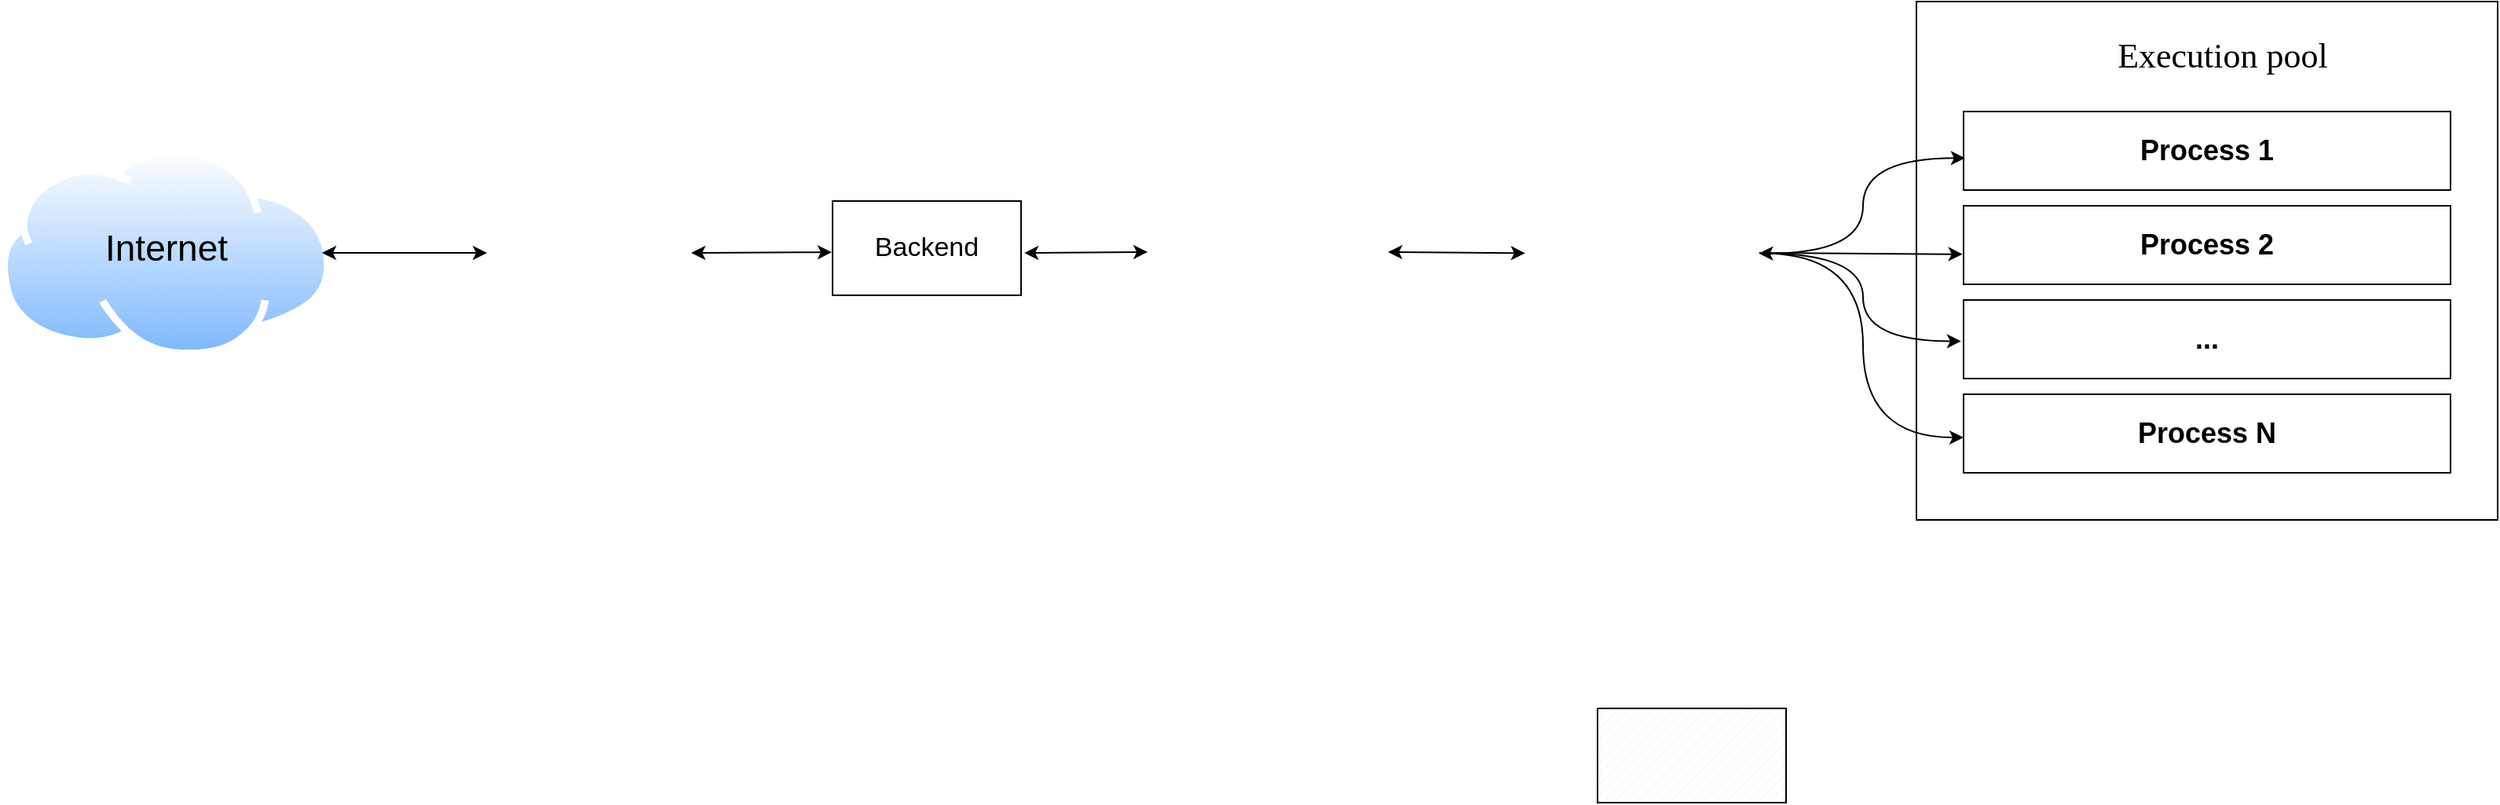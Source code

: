 <mxfile>
    <diagram id="bu0M_oTWuZGlz5GKPTtF" name="Page-1">
        <mxGraphModel dx="1455" dy="766" grid="1" gridSize="10" guides="1" tooltips="1" connect="1" arrows="1" fold="1" page="1" pageScale="1" pageWidth="850" pageHeight="1100" math="0" shadow="0">
            <root>
                <mxCell id="0"/>
                <mxCell id="1" parent="0"/>
                <mxCell id="5" value="" style="shape=image;verticalLabelPosition=bottom;labelBackgroundColor=default;verticalAlign=top;aspect=fixed;imageAspect=0;image=https://upload.wikimedia.org/wikipedia/commons/1/19/Celery_logo.png;" parent="1" vertex="1">
                    <mxGeometry x="410" y="201" width="152" height="152" as="geometry"/>
                </mxCell>
                <mxCell id="6" value="" style="verticalLabelPosition=bottom;verticalAlign=top;html=1;shape=mxgraph.basic.rect;fillColor2=none;strokeWidth=1;size=20;indent=5;" parent="1" vertex="1">
                    <mxGeometry x="660" y="120" width="370" height="330" as="geometry"/>
                </mxCell>
                <object label="" id="7">
                    <mxCell style="verticalLabelPosition=bottom;verticalAlign=top;html=1;shape=mxgraph.basic.rect;fillColor2=none;strokeWidth=1;size=20;indent=5;" parent="1" vertex="1">
                        <mxGeometry x="690" y="190" width="310" height="50" as="geometry"/>
                    </mxCell>
                </object>
                <mxCell id="8" value="" style="verticalLabelPosition=bottom;verticalAlign=top;html=1;shape=mxgraph.basic.patternFillRect;fillStyle=diag;step=5;fillStrokeWidth=0.2;fillStrokeColor=#dddddd;" parent="1" vertex="1">
                    <mxGeometry x="457" y="570" width="120" height="60" as="geometry"/>
                </mxCell>
                <mxCell id="9" value="&lt;h1&gt;Process 1&lt;/h1&gt;" style="text;html=1;align=center;verticalAlign=middle;whiteSpace=wrap;rounded=0;fontSize=9;" parent="1" vertex="1">
                    <mxGeometry x="740" y="190" width="210" height="50" as="geometry"/>
                </mxCell>
                <object label="" id="10">
                    <mxCell style="verticalLabelPosition=bottom;verticalAlign=top;html=1;shape=mxgraph.basic.rect;fillColor2=none;strokeWidth=1;size=20;indent=5;" parent="1" vertex="1">
                        <mxGeometry x="690" y="250" width="310" height="50" as="geometry"/>
                    </mxCell>
                </object>
                <object label="" id="11">
                    <mxCell style="verticalLabelPosition=bottom;verticalAlign=top;html=1;shape=mxgraph.basic.rect;fillColor2=none;strokeWidth=1;size=20;indent=5;" parent="1" vertex="1">
                        <mxGeometry x="690" y="310" width="310" height="50" as="geometry"/>
                    </mxCell>
                </object>
                <object label="" id="12">
                    <mxCell style="verticalLabelPosition=bottom;verticalAlign=top;html=1;shape=mxgraph.basic.rect;fillColor2=none;strokeWidth=1;size=20;indent=5;" parent="1" vertex="1">
                        <mxGeometry x="690" y="370" width="310" height="50" as="geometry"/>
                    </mxCell>
                </object>
                <mxCell id="13" value="&lt;h1&gt;Process 2&lt;/h1&gt;" style="text;html=1;align=center;verticalAlign=middle;whiteSpace=wrap;rounded=0;fontSize=9;" parent="1" vertex="1">
                    <mxGeometry x="740" y="250" width="210" height="50" as="geometry"/>
                </mxCell>
                <mxCell id="14" value="&lt;h1&gt;...&lt;/h1&gt;" style="text;html=1;align=center;verticalAlign=middle;whiteSpace=wrap;rounded=0;fontSize=9;" parent="1" vertex="1">
                    <mxGeometry x="740" y="310" width="210" height="50" as="geometry"/>
                </mxCell>
                <mxCell id="15" value="&lt;h1&gt;Process N&lt;/h1&gt;" style="text;html=1;align=center;verticalAlign=middle;whiteSpace=wrap;rounded=0;fontSize=9;" parent="1" vertex="1">
                    <mxGeometry x="740" y="370" width="210" height="50" as="geometry"/>
                </mxCell>
                <mxCell id="16" value="Execution pool" style="text;html=1;align=center;verticalAlign=middle;whiteSpace=wrap;rounded=0;fontFamily=Times New Roman;fontSize=22;" parent="1" vertex="1">
                    <mxGeometry x="740" y="130" width="230" height="50" as="geometry"/>
                </mxCell>
                <mxCell id="18" value="" style="endArrow=classic;html=1;edgeStyle=orthogonalEdgeStyle;curved=1;entryX=-0.002;entryY=0.617;entryDx=0;entryDy=0;entryPerimeter=0;" parent="1" target="10" edge="1">
                    <mxGeometry width="50" height="50" relative="1" as="geometry">
                        <mxPoint x="560" y="280" as="sourcePoint"/>
                        <mxPoint x="660" y="250" as="targetPoint"/>
                    </mxGeometry>
                </mxCell>
                <mxCell id="19" value="" style="endArrow=classic;html=1;entryX=-0.005;entryY=0.524;entryDx=0;entryDy=0;entryPerimeter=0;exitX=0.993;exitY=0.521;exitDx=0;exitDy=0;edgeStyle=orthogonalEdgeStyle;curved=1;exitPerimeter=0;" parent="1" source="5" target="11" edge="1">
                    <mxGeometry width="50" height="50" relative="1" as="geometry">
                        <mxPoint x="582" y="297" as="sourcePoint"/>
                        <mxPoint x="682" y="207" as="targetPoint"/>
                    </mxGeometry>
                </mxCell>
                <mxCell id="20" value="" style="endArrow=classic;html=1;entryX=0;entryY=0.551;entryDx=0;entryDy=0;entryPerimeter=0;exitX=0.998;exitY=0.521;exitDx=0;exitDy=0;edgeStyle=orthogonalEdgeStyle;curved=1;exitPerimeter=0;" parent="1" source="5" target="12" edge="1">
                    <mxGeometry width="50" height="50" relative="1" as="geometry">
                        <mxPoint x="572" y="287" as="sourcePoint"/>
                        <mxPoint x="672" y="197" as="targetPoint"/>
                    </mxGeometry>
                </mxCell>
                <mxCell id="22" value="" style="shape=image;verticalLabelPosition=bottom;labelBackgroundColor=default;verticalAlign=top;aspect=fixed;imageAspect=0;image=https://cdn.worldvectorlogo.com/logos/rabbitmq.svg;" parent="1" vertex="1">
                    <mxGeometry x="170" y="164.11" width="152.88" height="161.77" as="geometry"/>
                </mxCell>
                <mxCell id="23" value="" style="endArrow=classic;startArrow=classic;html=1;entryX=0.006;entryY=0.521;entryDx=0;entryDy=0;entryPerimeter=0;exitX=1.005;exitY=0.713;exitDx=0;exitDy=0;exitPerimeter=0;" parent="1" source="22" target="5" edge="1">
                    <mxGeometry width="50" height="50" relative="1" as="geometry">
                        <mxPoint x="340" y="280" as="sourcePoint"/>
                        <mxPoint x="410" y="277" as="targetPoint"/>
                    </mxGeometry>
                </mxCell>
                <mxCell id="25" value="" style="shape=image;verticalLabelPosition=bottom;labelBackgroundColor=default;verticalAlign=top;aspect=fixed;imageAspect=0;image=https://en-wiki.ikoula.com/images/4/4a/Nginx.png;" parent="1" vertex="1">
                    <mxGeometry x="-290" y="170" width="220" height="220" as="geometry"/>
                </mxCell>
                <mxCell id="27" value="" style="endArrow=classic;startArrow=classic;html=1;exitX=0.985;exitY=0.522;exitDx=0;exitDy=0;entryX=0.003;entryY=0.593;entryDx=0;entryDy=0;entryPerimeter=0;edgeStyle=orthogonalEdgeStyle;curved=1;exitPerimeter=0;" parent="1" source="5" target="7" edge="1">
                    <mxGeometry width="50" height="50" relative="1" as="geometry">
                        <mxPoint x="562" y="280" as="sourcePoint"/>
                        <mxPoint x="692.48" y="196.1" as="targetPoint"/>
                    </mxGeometry>
                </mxCell>
                <mxCell id="28" value="" style="image;aspect=fixed;perimeter=ellipsePerimeter;html=1;align=center;shadow=0;dashed=0;spacingTop=3;image=img/lib/active_directory/internet_cloud.svg;" parent="1" vertex="1">
                    <mxGeometry x="-560" y="213.5" width="211.11" height="133" as="geometry"/>
                </mxCell>
                <mxCell id="29" value="Internet" style="text;html=1;align=center;verticalAlign=middle;whiteSpace=wrap;rounded=0;fontSize=23;" parent="1" vertex="1">
                    <mxGeometry x="-499.44" y="254.5" width="90" height="45" as="geometry"/>
                </mxCell>
                <mxCell id="32" value="" style="endArrow=classic;startArrow=classic;html=1;entryX=0.004;entryY=0.713;entryDx=0;entryDy=0;entryPerimeter=0;exitX=1.017;exitY=0.551;exitDx=0;exitDy=0;exitPerimeter=0;" parent="1" source="34" target="22" edge="1">
                    <mxGeometry width="50" height="50" relative="1" as="geometry">
                        <mxPoint x="67" y="278" as="sourcePoint"/>
                        <mxPoint x="190" y="276.23" as="targetPoint"/>
                    </mxGeometry>
                </mxCell>
                <mxCell id="33" value="" style="endArrow=classic;startArrow=classic;html=1;exitX=0.971;exitY=0.5;exitDx=0;exitDy=0;exitPerimeter=0;entryX=0.182;entryY=0.5;entryDx=0;entryDy=0;entryPerimeter=0;" parent="1" source="28" target="25" edge="1">
                    <mxGeometry width="50" height="50" relative="1" as="geometry">
                        <mxPoint x="-420" y="277" as="sourcePoint"/>
                        <mxPoint x="-298.89" y="276.5" as="targetPoint"/>
                    </mxGeometry>
                </mxCell>
                <mxCell id="34" value="" style="verticalLabelPosition=bottom;verticalAlign=top;html=1;shape=mxgraph.basic.rect;fillColor2=none;strokeWidth=1;size=20;indent=5;" parent="1" vertex="1">
                    <mxGeometry x="-30.0" y="247" width="120" height="60" as="geometry"/>
                </mxCell>
                <mxCell id="35" value="Backend" style="text;html=1;align=center;verticalAlign=middle;whiteSpace=wrap;rounded=0;fontSize=17;" parent="1" vertex="1">
                    <mxGeometry x="1.066e-14" y="262" width="60" height="30" as="geometry"/>
                </mxCell>
                <mxCell id="36" value="" style="endArrow=classic;startArrow=classic;html=1;exitX=0.773;exitY=0.5;exitDx=0;exitDy=0;exitPerimeter=0;entryX=-0.004;entryY=0.543;entryDx=0;entryDy=0;entryPerimeter=0;" parent="1" source="25" target="34" edge="1">
                    <mxGeometry width="50" height="50" relative="1" as="geometry">
                        <mxPoint x="-115" y="277" as="sourcePoint"/>
                        <mxPoint x="-30.0" y="276.52" as="targetPoint"/>
                    </mxGeometry>
                </mxCell>
            </root>
        </mxGraphModel>
    </diagram>
</mxfile>